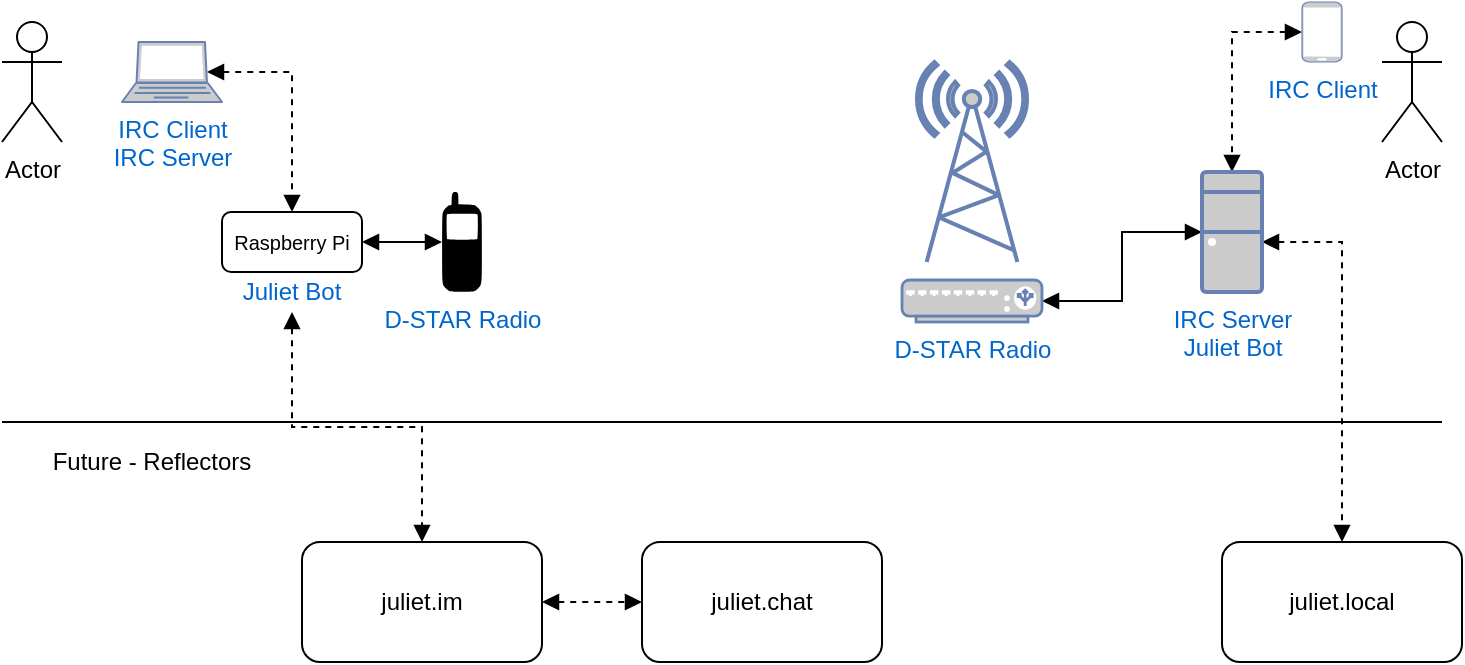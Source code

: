 <mxfile version="14.4.8" type="github">
  <diagram id="izxRxvWcjCqFENCOlh0H" name="Page-1">
    <mxGraphModel dx="786" dy="688" grid="1" gridSize="10" guides="1" tooltips="1" connect="1" arrows="1" fold="1" page="1" pageScale="1" pageWidth="850" pageHeight="1100" math="0" shadow="0">
      <root>
        <mxCell id="0" />
        <mxCell id="1" parent="0" />
        <mxCell id="_gX1UdI8NQmRdMBdiHDg-1" value="Actor" style="shape=umlActor;verticalLabelPosition=bottom;verticalAlign=top;html=1;outlineConnect=0;" parent="1" vertex="1">
          <mxGeometry x="40" y="100" width="30" height="60" as="geometry" />
        </mxCell>
        <mxCell id="_gX1UdI8NQmRdMBdiHDg-2" value="Actor" style="shape=umlActor;verticalLabelPosition=bottom;verticalAlign=top;html=1;outlineConnect=0;" parent="1" vertex="1">
          <mxGeometry x="730" y="100" width="30" height="60" as="geometry" />
        </mxCell>
        <mxCell id="_gX1UdI8NQmRdMBdiHDg-18" style="edgeStyle=orthogonalEdgeStyle;rounded=0;orthogonalLoop=1;jettySize=auto;html=1;exitX=0.85;exitY=0.5;exitDx=0;exitDy=0;exitPerimeter=0;dashed=1;startArrow=block;startFill=1;endArrow=block;endFill=1;fontSize=10;" parent="1" source="_gX1UdI8NQmRdMBdiHDg-3" target="_gX1UdI8NQmRdMBdiHDg-16" edge="1">
          <mxGeometry relative="1" as="geometry">
            <Array as="points">
              <mxPoint x="185" y="125" />
            </Array>
          </mxGeometry>
        </mxCell>
        <mxCell id="_gX1UdI8NQmRdMBdiHDg-3" value="IRC Client&lt;br&gt;IRC Server" style="fontColor=#0066CC;verticalAlign=top;verticalLabelPosition=bottom;labelPosition=center;align=center;html=1;outlineConnect=0;fillColor=#CCCCCC;strokeColor=#6881B3;gradientColor=none;gradientDirection=north;strokeWidth=2;shape=mxgraph.networks.laptop;" parent="1" vertex="1">
          <mxGeometry x="100" y="110" width="50" height="30" as="geometry" />
        </mxCell>
        <mxCell id="_gX1UdI8NQmRdMBdiHDg-15" style="edgeStyle=orthogonalEdgeStyle;rounded=0;orthogonalLoop=1;jettySize=auto;html=1;exitX=0;exitY=0.5;exitDx=0;exitDy=0;exitPerimeter=0;entryX=0.5;entryY=0;entryDx=0;entryDy=0;entryPerimeter=0;startArrow=block;startFill=1;endArrow=block;endFill=1;dashed=1;" parent="1" source="_gX1UdI8NQmRdMBdiHDg-5" target="_gX1UdI8NQmRdMBdiHDg-6" edge="1">
          <mxGeometry relative="1" as="geometry" />
        </mxCell>
        <mxCell id="_gX1UdI8NQmRdMBdiHDg-5" value="IRC Client" style="fontColor=#0066CC;verticalAlign=top;verticalLabelPosition=bottom;labelPosition=center;align=center;html=1;outlineConnect=0;fillColor=#CCCCCC;strokeColor=#6881B3;gradientColor=none;gradientDirection=north;strokeWidth=2;shape=mxgraph.networks.mobile;" parent="1" vertex="1">
          <mxGeometry x="690" y="90" width="20" height="30" as="geometry" />
        </mxCell>
        <mxCell id="_gX1UdI8NQmRdMBdiHDg-14" style="edgeStyle=orthogonalEdgeStyle;rounded=0;orthogonalLoop=1;jettySize=auto;html=1;exitX=0;exitY=0.5;exitDx=0;exitDy=0;exitPerimeter=0;entryX=1;entryY=0.5;entryDx=0;entryDy=0;entryPerimeter=0;startArrow=block;startFill=1;endArrow=block;endFill=1;" parent="1" source="_gX1UdI8NQmRdMBdiHDg-6" target="_gX1UdI8NQmRdMBdiHDg-12" edge="1">
          <mxGeometry relative="1" as="geometry" />
        </mxCell>
        <mxCell id="bAeK_c9cjbpcS5hZIpPj-8" style="edgeStyle=orthogonalEdgeStyle;rounded=0;orthogonalLoop=1;jettySize=auto;html=1;dashed=1;startArrow=block;startFill=1;endArrow=block;endFill=1;entryX=0.5;entryY=0;entryDx=0;entryDy=0;" edge="1" parent="1" source="_gX1UdI8NQmRdMBdiHDg-6" target="bAeK_c9cjbpcS5hZIpPj-4">
          <mxGeometry relative="1" as="geometry">
            <mxPoint x="710" y="350" as="targetPoint" />
            <mxPoint x="680" y="205" as="sourcePoint" />
            <Array as="points">
              <mxPoint x="710" y="210" />
            </Array>
          </mxGeometry>
        </mxCell>
        <mxCell id="_gX1UdI8NQmRdMBdiHDg-6" value="IRC Server&lt;br&gt;Juliet Bot" style="fontColor=#0066CC;verticalAlign=top;verticalLabelPosition=bottom;labelPosition=center;align=center;html=1;outlineConnect=0;fillColor=#CCCCCC;strokeColor=#6881B3;gradientColor=none;gradientDirection=north;strokeWidth=2;shape=mxgraph.networks.desktop_pc;" parent="1" vertex="1">
          <mxGeometry x="640" y="175" width="30" height="60" as="geometry" />
        </mxCell>
        <mxCell id="_gX1UdI8NQmRdMBdiHDg-11" value="&lt;font color=&quot;#0066cc&quot;&gt;D-STAR Radio&lt;/font&gt;" style="shape=mxgraph.signs.tech.cell_phone;html=1;pointerEvents=1;fillColor=#000000;strokeColor=none;verticalLabelPosition=bottom;verticalAlign=top;align=center;" parent="1" vertex="1">
          <mxGeometry x="260" y="185" width="20" height="50" as="geometry" />
        </mxCell>
        <mxCell id="_gX1UdI8NQmRdMBdiHDg-13" value="" style="group" parent="1" vertex="1" connectable="0">
          <mxGeometry x="490" y="120" width="70" height="130" as="geometry" />
        </mxCell>
        <mxCell id="_gX1UdI8NQmRdMBdiHDg-10" value="" style="fontColor=#0066CC;verticalAlign=top;verticalLabelPosition=bottom;labelPosition=center;align=center;html=1;outlineConnect=0;fillColor=#CCCCCC;strokeColor=#6881B3;gradientColor=none;gradientDirection=north;strokeWidth=2;shape=mxgraph.networks.radio_tower;" parent="_gX1UdI8NQmRdMBdiHDg-13" vertex="1">
          <mxGeometry x="7.5" width="55" height="100" as="geometry" />
        </mxCell>
        <mxCell id="_gX1UdI8NQmRdMBdiHDg-12" value="D-STAR Radio" style="fontColor=#0066CC;verticalAlign=top;verticalLabelPosition=bottom;labelPosition=center;align=center;html=1;outlineConnect=0;fillColor=#CCCCCC;strokeColor=#6881B3;gradientColor=none;gradientDirection=north;strokeWidth=2;shape=mxgraph.networks.load_balancer;" parent="_gX1UdI8NQmRdMBdiHDg-13" vertex="1">
          <mxGeometry y="109" width="70" height="21" as="geometry" />
        </mxCell>
        <mxCell id="_gX1UdI8NQmRdMBdiHDg-17" style="edgeStyle=orthogonalEdgeStyle;rounded=0;orthogonalLoop=1;jettySize=auto;html=1;exitX=1;exitY=0.5;exitDx=0;exitDy=0;startArrow=block;startFill=1;endArrow=block;endFill=1;fontSize=10;" parent="1" source="_gX1UdI8NQmRdMBdiHDg-16" target="_gX1UdI8NQmRdMBdiHDg-11" edge="1">
          <mxGeometry relative="1" as="geometry" />
        </mxCell>
        <mxCell id="_gX1UdI8NQmRdMBdiHDg-16" value="Raspberry Pi" style="rounded=1;whiteSpace=wrap;html=1;fontSize=10;" parent="1" vertex="1">
          <mxGeometry x="150" y="195" width="70" height="30" as="geometry" />
        </mxCell>
        <mxCell id="bAeK_c9cjbpcS5hZIpPj-7" style="edgeStyle=orthogonalEdgeStyle;rounded=0;orthogonalLoop=1;jettySize=auto;html=1;exitX=0.5;exitY=1;exitDx=0;exitDy=0;entryX=0.5;entryY=0;entryDx=0;entryDy=0;dashed=1;startArrow=block;startFill=1;endArrow=block;endFill=1;" edge="1" parent="1" source="_gX1UdI8NQmRdMBdiHDg-19" target="bAeK_c9cjbpcS5hZIpPj-3">
          <mxGeometry relative="1" as="geometry" />
        </mxCell>
        <mxCell id="_gX1UdI8NQmRdMBdiHDg-19" value="Juliet Bot" style="text;html=1;align=center;verticalAlign=middle;whiteSpace=wrap;rounded=0;fontSize=12;fontColor=#0066CC;" parent="1" vertex="1">
          <mxGeometry x="150" y="225" width="70" height="20" as="geometry" />
        </mxCell>
        <mxCell id="bAeK_c9cjbpcS5hZIpPj-1" value="" style="endArrow=none;html=1;" edge="1" parent="1">
          <mxGeometry width="50" height="50" relative="1" as="geometry">
            <mxPoint x="40" y="300" as="sourcePoint" />
            <mxPoint x="760" y="300" as="targetPoint" />
          </mxGeometry>
        </mxCell>
        <mxCell id="bAeK_c9cjbpcS5hZIpPj-2" value="Future - Reflectors" style="text;html=1;strokeColor=none;fillColor=none;align=center;verticalAlign=middle;whiteSpace=wrap;rounded=0;" vertex="1" parent="1">
          <mxGeometry x="50" y="310" width="130" height="20" as="geometry" />
        </mxCell>
        <mxCell id="bAeK_c9cjbpcS5hZIpPj-6" style="edgeStyle=orthogonalEdgeStyle;rounded=0;orthogonalLoop=1;jettySize=auto;html=1;exitX=1;exitY=0.5;exitDx=0;exitDy=0;entryX=0;entryY=0.5;entryDx=0;entryDy=0;dashed=1;startArrow=block;startFill=1;endArrow=block;endFill=1;" edge="1" parent="1" source="bAeK_c9cjbpcS5hZIpPj-3" target="bAeK_c9cjbpcS5hZIpPj-5">
          <mxGeometry relative="1" as="geometry" />
        </mxCell>
        <mxCell id="bAeK_c9cjbpcS5hZIpPj-3" value="juliet.im" style="rounded=1;whiteSpace=wrap;html=1;" vertex="1" parent="1">
          <mxGeometry x="190" y="360" width="120" height="60" as="geometry" />
        </mxCell>
        <mxCell id="bAeK_c9cjbpcS5hZIpPj-4" value="juliet.local" style="rounded=1;whiteSpace=wrap;html=1;" vertex="1" parent="1">
          <mxGeometry x="650" y="360" width="120" height="60" as="geometry" />
        </mxCell>
        <mxCell id="bAeK_c9cjbpcS5hZIpPj-5" value="juliet.chat" style="rounded=1;whiteSpace=wrap;html=1;" vertex="1" parent="1">
          <mxGeometry x="360" y="360" width="120" height="60" as="geometry" />
        </mxCell>
      </root>
    </mxGraphModel>
  </diagram>
</mxfile>
